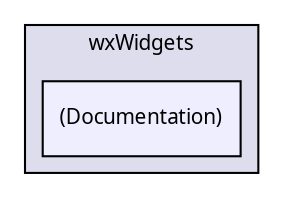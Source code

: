 digraph "Solution/Solution/Alicorn/Build/Extension/wxWidgets/(Documentation)" {
  compound=true
  node [ fontsize="10", fontname="Verdana"];
  edge [ labelfontsize="10", labelfontname="Verdana"];
  subgraph clusterdir_c4cbe03241571747f85276afe02cdf0a {
    graph [ bgcolor="#ddddee", pencolor="black", label="wxWidgets" fontname="Verdana", fontsize="10", URL="dir_c4cbe03241571747f85276afe02cdf0a.html"]
  dir_6a18f75be92f7c391afb30f07685607c [shape=box, label="(Documentation)", style="filled", fillcolor="#eeeeff", pencolor="black", URL="dir_6a18f75be92f7c391afb30f07685607c.html"];
  }
}
